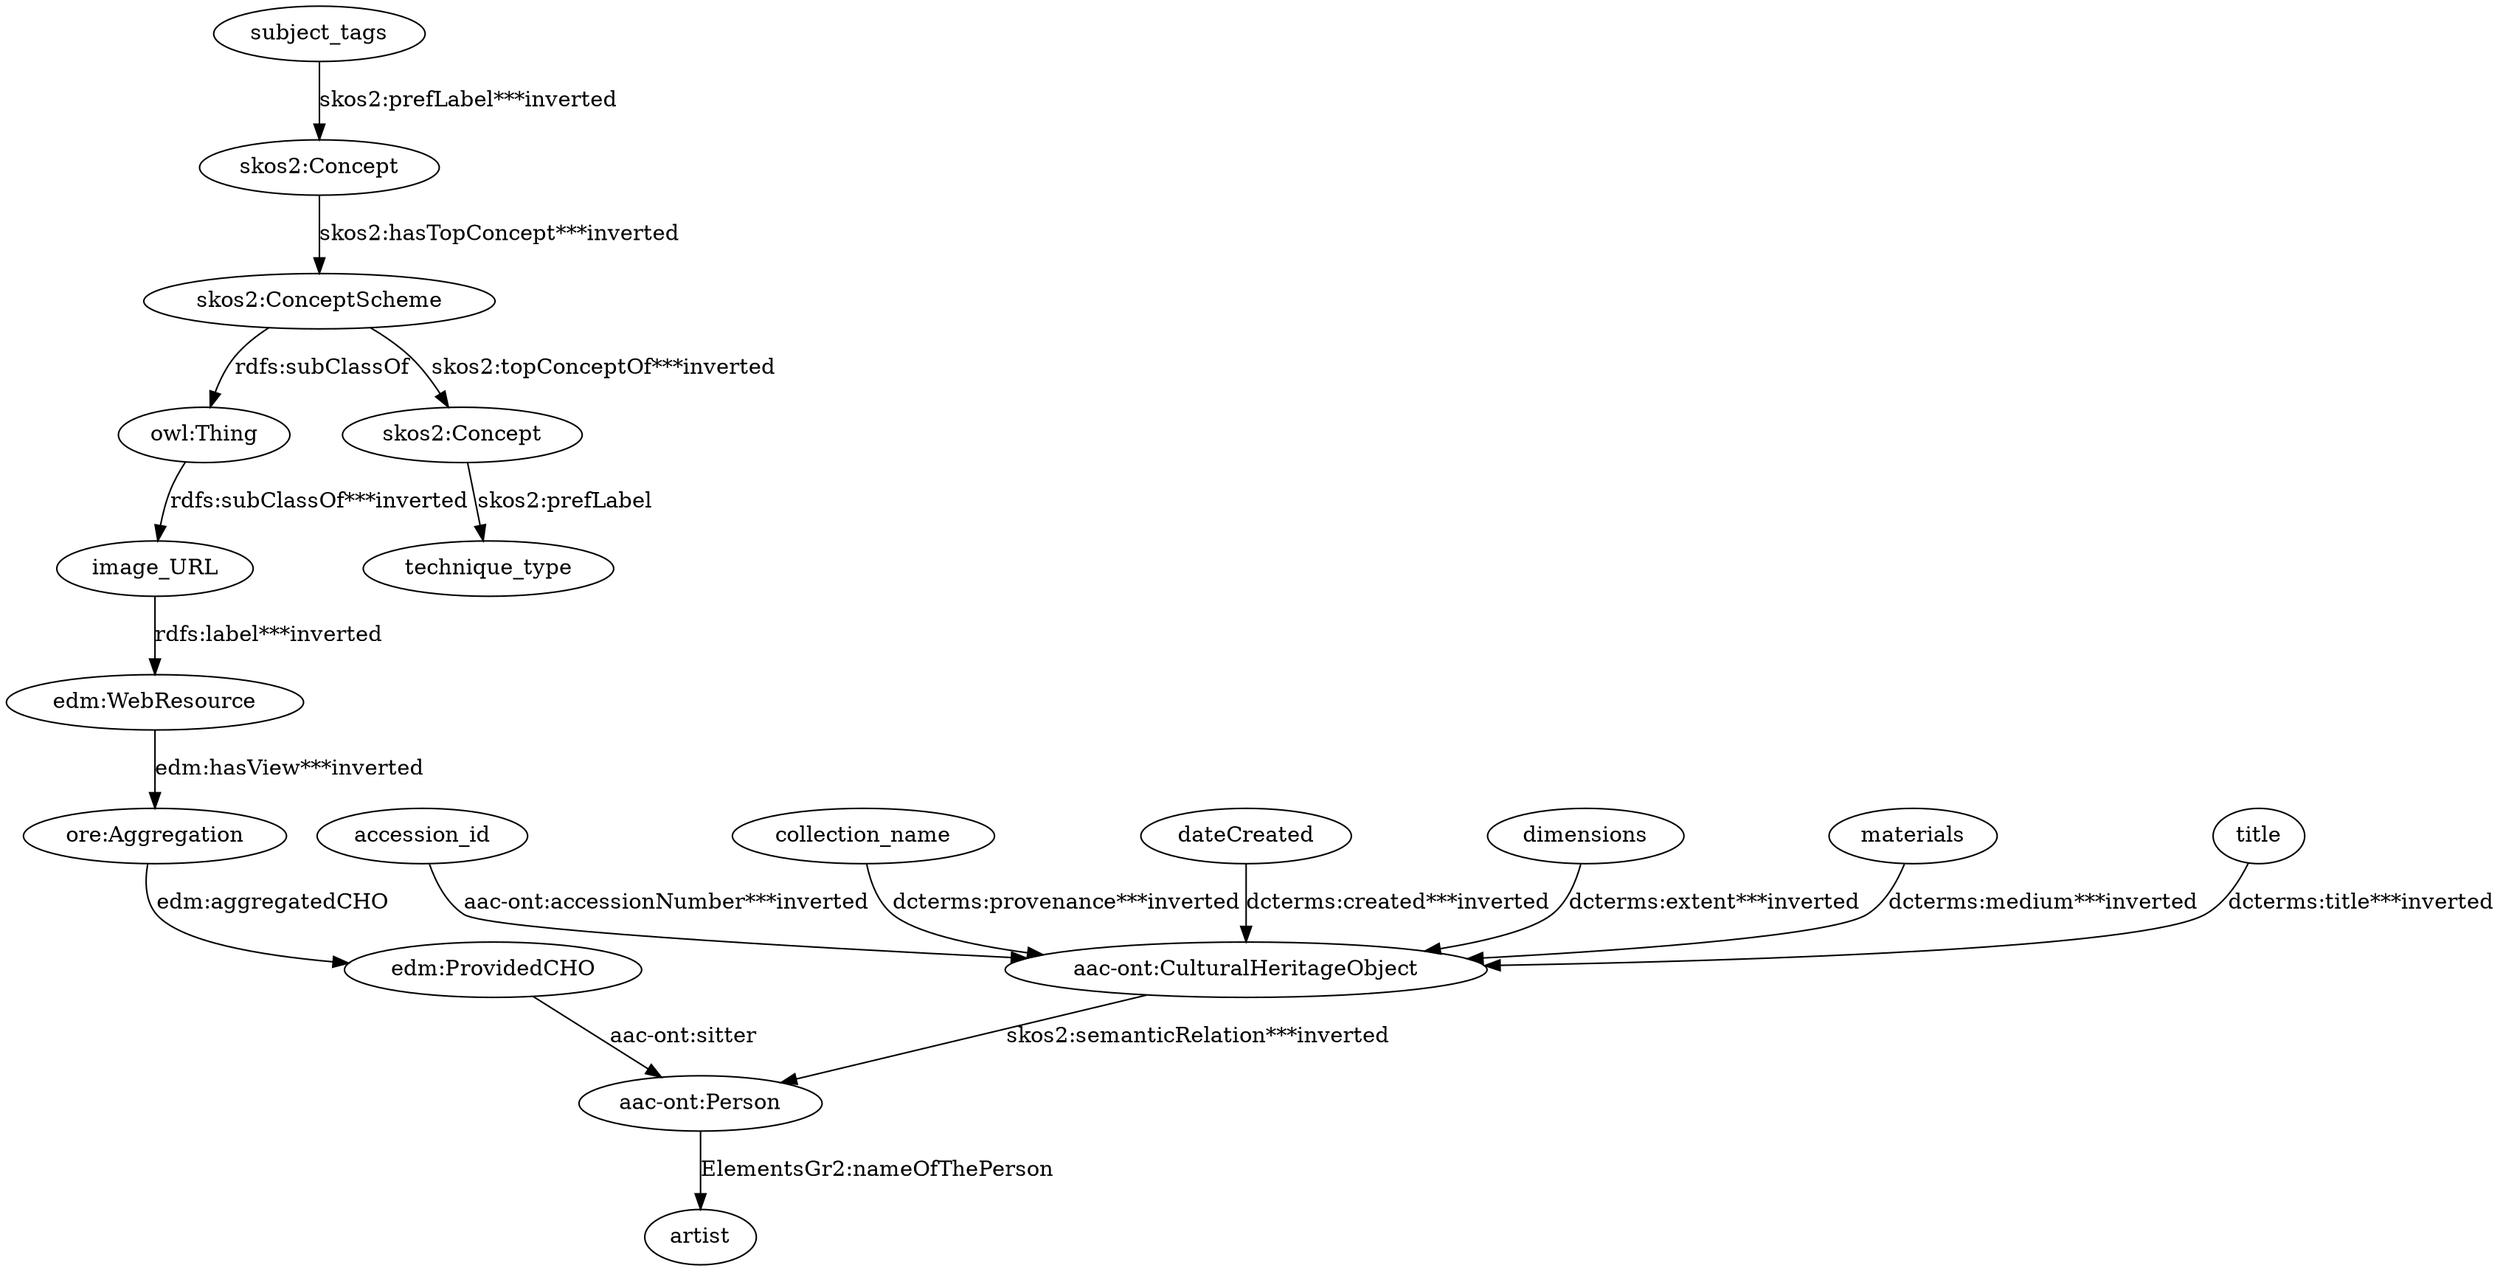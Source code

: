 digraph {
  "aac-ont:CulturalHeritageObject1" [type=class_uri,label="aac-ont:CulturalHeritageObject"]
  "aac-ont:Person1" [type=class_uri,label="aac-ont:Person"]
  artist [type=attribute_name,label=artist]
  accession_id [type=attribute_name,label=accession_id]
  collection_name [type=attribute_name,label=collection_name]
  dateCreated [type=attribute_name,label=dateCreated]
  dimensions [type=attribute_name,label=dimensions]
  "edm:ProvidedCHO" [type=class_uri,label="edm:ProvidedCHO"]
  "edm:WebResource1" [type=class_uri,label="edm:WebResource"]
  "ore:Aggregation" [type=class_uri,label="ore:Aggregation"]
  image_URL [type=attribute_name,label=image_URL]
  materials [type=attribute_name,label=materials]
  "owl:Thing" [type=special,label="owl:Thing"]
  "skos2:Concept1" [type=class_uri,label="skos2:Concept"]
  technique_type [type=attribute_name,label=technique_type]
  "skos2:Concept2" [type=class_uri,label="skos2:Concept"]
  "skos2:ConceptScheme" [type=class_uri,label="skos2:ConceptScheme"]
  subject_tags [type=attribute_name,label=subject_tags]
  title [type=attribute_name,label=title]
  "aac-ont:CulturalHeritageObject1" -> "aac-ont:Person1" [type=inherited,label="skos2:semanticRelation***inverted"]
  "aac-ont:Person1" -> artist [label="ElementsGr2:nameOfThePerson",type=st_property_uri]
  accession_id -> "aac-ont:CulturalHeritageObject1" [type=st_property_uri,label="aac-ont:accessionNumber***inverted"]
  collection_name -> "aac-ont:CulturalHeritageObject1" [type=st_property_uri,label="dcterms:provenance***inverted"]
  dateCreated -> "aac-ont:CulturalHeritageObject1" [type=st_property_uri,label="dcterms:created***inverted"]
  dimensions -> "aac-ont:CulturalHeritageObject1" [type=st_property_uri,label="dcterms:extent***inverted"]
  "edm:ProvidedCHO" -> "aac-ont:Person1" [label="aac-ont:sitter",type=direct_property_uri]
  "edm:WebResource1" -> "ore:Aggregation" [type=direct_property_uri,label="edm:hasView***inverted"]
  image_URL -> "edm:WebResource1" [type=st_property_uri,label="rdfs:label***inverted"]
  materials -> "aac-ont:CulturalHeritageObject1" [type=st_property_uri,label="dcterms:medium***inverted"]
  "ore:Aggregation" -> "edm:ProvidedCHO" [label="edm:aggregatedCHO",type=direct_property_uri]
  "owl:Thing" -> image_URL [type=inherited,label="rdfs:subClassOf***inverted"]
  "skos2:Concept1" -> technique_type [label="skos2:prefLabel",type=st_property_uri]
  "skos2:Concept2" -> "skos2:ConceptScheme" [type=direct_property_uri,label="skos2:hasTopConcept***inverted"]
  "skos2:ConceptScheme" -> "owl:Thing" [label="rdfs:subClassOf",type=inherited]
  "skos2:ConceptScheme" -> "skos2:Concept1" [type=direct_property_uri,label="skos2:topConceptOf***inverted"]
  subject_tags -> "skos2:Concept2" [type=st_property_uri,label="skos2:prefLabel***inverted"]
  title -> "aac-ont:CulturalHeritageObject1" [type=st_property_uri,label="dcterms:title***inverted"]
}
